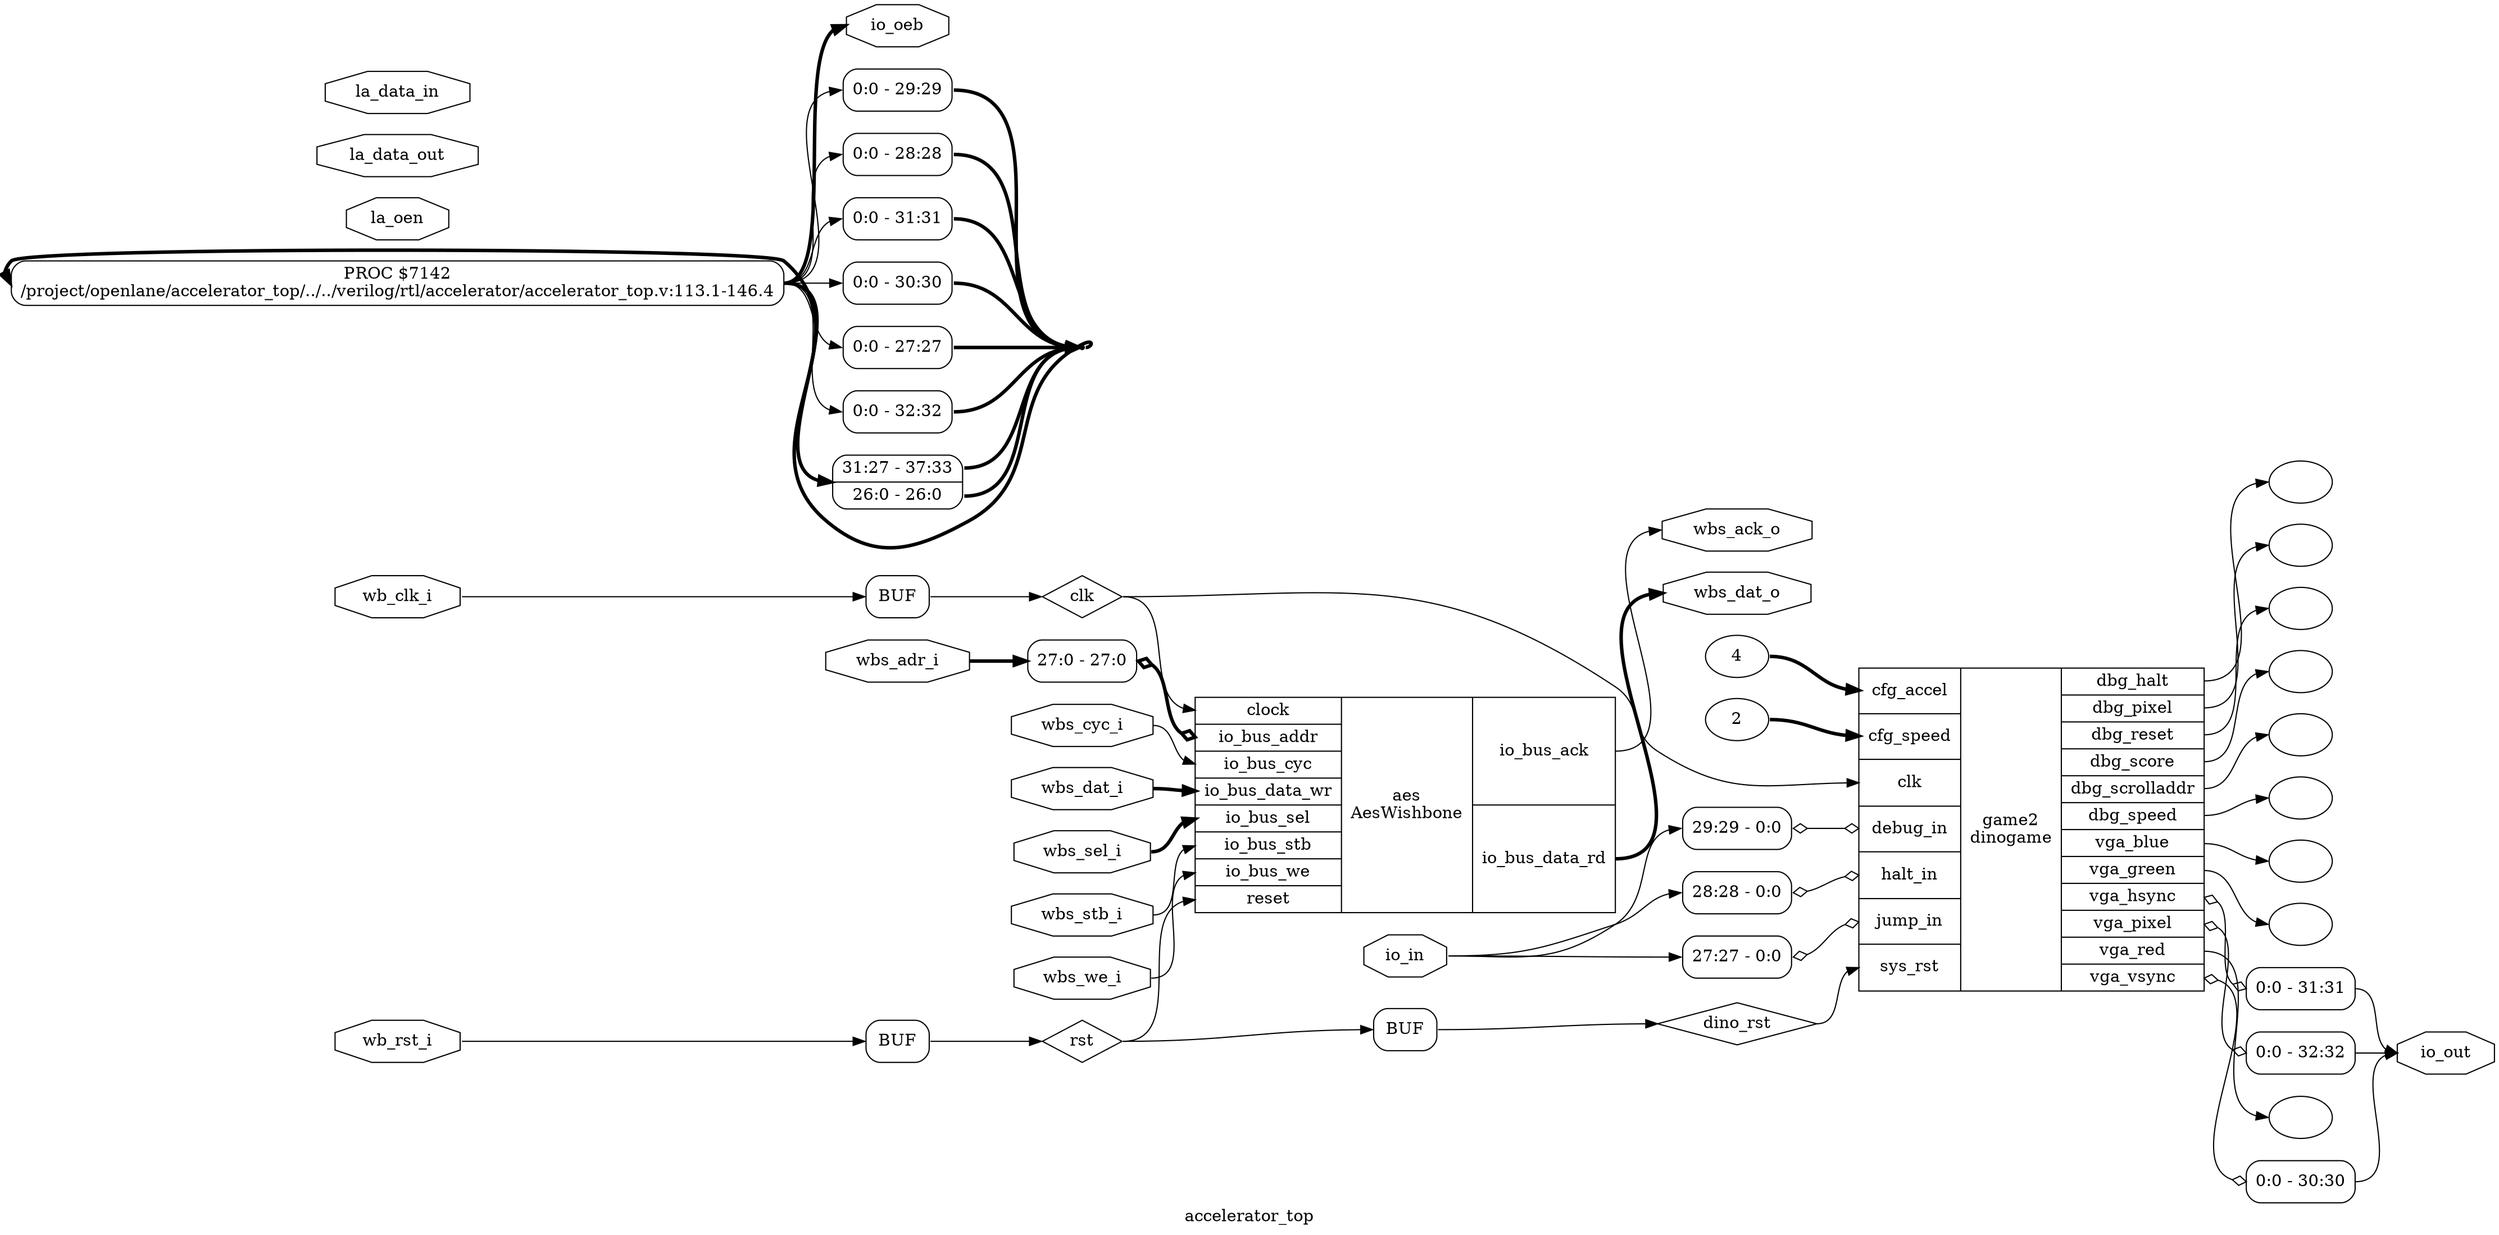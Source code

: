digraph "accelerator_top" {
label="accelerator_top";
rankdir="LR";
remincross=true;
n2 [ shape=diamond, label="dino_rst", color="black", fontcolor="black" ];
n3 [ shape=diamond, label="rst", color="black", fontcolor="black" ];
n4 [ shape=diamond, label="clk", color="black", fontcolor="black" ];
n5 [ shape=octagon, label="io_oeb", color="black", fontcolor="black" ];
n6 [ shape=octagon, label="io_out", color="black", fontcolor="black" ];
n7 [ shape=octagon, label="io_in", color="black", fontcolor="black" ];
n8 [ shape=octagon, label="la_oen", color="black", fontcolor="black" ];
n9 [ shape=octagon, label="la_data_out", color="black", fontcolor="black" ];
n10 [ shape=octagon, label="la_data_in", color="black", fontcolor="black" ];
n11 [ shape=octagon, label="wbs_dat_o", color="black", fontcolor="black" ];
n12 [ shape=octagon, label="wbs_ack_o", color="black", fontcolor="black" ];
n13 [ shape=octagon, label="wbs_adr_i", color="black", fontcolor="black" ];
n14 [ shape=octagon, label="wbs_dat_i", color="black", fontcolor="black" ];
n15 [ shape=octagon, label="wbs_sel_i", color="black", fontcolor="black" ];
n16 [ shape=octagon, label="wbs_we_i", color="black", fontcolor="black" ];
n17 [ shape=octagon, label="wbs_cyc_i", color="black", fontcolor="black" ];
n18 [ shape=octagon, label="wbs_stb_i", color="black", fontcolor="black" ];
n19 [ shape=octagon, label="wb_rst_i", color="black", fontcolor="black" ];
n20 [ shape=octagon, label="wb_clk_i", color="black", fontcolor="black" ];
v0 [ label="2" ];
v1 [ label="4" ];
v2 [ label="" ];
v3 [ label="" ];
v4 [ label="" ];
v5 [ label="" ];
v6 [ label="" ];
v7 [ label="" ];
v9 [ label="" ];
v10 [ label="" ];
v11 [ label="" ];
c39 [ shape=record, label="{{<p21> cfg_accel|<p22> cfg_speed|<p4> clk|<p23> debug_in|<p24> halt_in|<p25> jump_in|<p26> sys_rst}|game2\ndinogame|{<p27> dbg_halt|<p28> dbg_pixel|<p29> dbg_reset|<p30> dbg_score|<p31> dbg_scrolladdr|<p32> dbg_speed|<p33> vga_blue|<p34> vga_green|<p35> vga_hsync|<p36> vga_pixel|<p37> vga_red|<p38> vga_vsync}}" ];
x8 [ shape=record, style=rounded, label="<s0> 0:0 - 32:32 " ];
c39:p36:e -> x8:w [arrowhead=odiamond, arrowtail=odiamond, dir=both, color="black", label=""];
x12 [ shape=record, style=rounded, label="<s0> 0:0 - 30:30 " ];
c39:p38:e -> x12:w [arrowhead=odiamond, arrowtail=odiamond, dir=both, color="black", label=""];
x13 [ shape=record, style=rounded, label="<s0> 0:0 - 31:31 " ];
c39:p35:e -> x13:w [arrowhead=odiamond, arrowtail=odiamond, dir=both, color="black", label=""];
x14 [ shape=record, style=rounded, label="<s0> 29:29 - 0:0 " ];
x14:e -> c39:p23:w [arrowhead=odiamond, arrowtail=odiamond, dir=both, color="black", label=""];
x15 [ shape=record, style=rounded, label="<s0> 28:28 - 0:0 " ];
x15:e -> c39:p24:w [arrowhead=odiamond, arrowtail=odiamond, dir=both, color="black", label=""];
x16 [ shape=record, style=rounded, label="<s0> 27:27 - 0:0 " ];
x16:e -> c39:p25:w [arrowhead=odiamond, arrowtail=odiamond, dir=both, color="black", label=""];
c50 [ shape=record, label="{{<p40> clock|<p41> io_bus_addr|<p42> io_bus_cyc|<p43> io_bus_data_wr|<p44> io_bus_sel|<p45> io_bus_stb|<p46> io_bus_we|<p47> reset}|aes\nAesWishbone|{<p48> io_bus_ack|<p49> io_bus_data_rd}}" ];
x17 [ shape=record, style=rounded, label="<s0> 27:0 - 27:0 " ];
x17:e -> c50:p41:w [arrowhead=odiamond, arrowtail=odiamond, dir=both, color="black", style="setlinewidth(3)", label=""];
x19 [ shape=record, style=rounded, label="<s0> 0:0 - 29:29 " ];
x20 [ shape=record, style=rounded, label="<s0> 0:0 - 28:28 " ];
x21 [ shape=record, style=rounded, label="<s0> 0:0 - 31:31 " ];
x22 [ shape=record, style=rounded, label="<s0> 0:0 - 30:30 " ];
x23 [ shape=record, style=rounded, label="<s0> 0:0 - 27:27 " ];
x24 [ shape=record, style=rounded, label="<s0> 0:0 - 32:32 " ];
x25 [ shape=record, style=rounded, label="<s1> 31:27 - 37:33 |<s0> 26:0 - 26:0 " ];
p18 [shape=box, style=rounded, label="PROC $7142\n/project/openlane/accelerator_top/../../verilog/rtl/accelerator/accelerator_top.v:113.1-146.4"];
x26 [shape=box, style=rounded, label="BUF"];
x27 [shape=box, style=rounded, label="BUF"];
x28 [shape=box, style=rounded, label="BUF"];
n1 [ shape=point ];
x19:s0:e -> n1:w [color="black", style="setlinewidth(3)", label=""];
x20:s0:e -> n1:w [color="black", style="setlinewidth(3)", label=""];
x21:s0:e -> n1:w [color="black", style="setlinewidth(3)", label=""];
x22:s0:e -> n1:w [color="black", style="setlinewidth(3)", label=""];
x23:s0:e -> n1:w [color="black", style="setlinewidth(3)", label=""];
x24:s0:e -> n1:w [color="black", style="setlinewidth(3)", label=""];
x25:s0:e -> n1:w [color="black", style="setlinewidth(3)", label=""];
x25:s1:e -> n1:w [color="black", style="setlinewidth(3)", label=""];
n1:e -> p18:w [color="black", style="setlinewidth(3)", label=""];
c50:p49:e -> n11:w [color="black", style="setlinewidth(3)", label=""];
c50:p48:e -> n12:w [color="black", label=""];
n13:e -> x17:s0:w [color="black", style="setlinewidth(3)", label=""];
n14:e -> c50:p43:w [color="black", style="setlinewidth(3)", label=""];
n15:e -> c50:p44:w [color="black", style="setlinewidth(3)", label=""];
n16:e -> c50:p46:w [color="black", label=""];
n17:e -> c50:p42:w [color="black", label=""];
n18:e -> c50:p45:w [color="black", label=""];
n19:e -> x27:w:w [color="black", label=""];
x28:e:e -> n2:w [color="black", label=""];
n2:e -> c39:p26:w [color="black", label=""];
n20:e -> x26:w:w [color="black", label=""];
x27:e:e -> n3:w [color="black", label=""];
n3:e -> c50:p47:w [color="black", label=""];
n3:e -> x28:w:w [color="black", label=""];
x26:e:e -> n4:w [color="black", label=""];
n4:e -> c39:p4:w [color="black", label=""];
n4:e -> c50:p40:w [color="black", label=""];
p18:e -> n5:w [color="black", style="setlinewidth(3)", label=""];
x12:s0:e -> n6:w [color="black", label=""];
x13:s0:e -> n6:w [color="black", label=""];
x8:s0:e -> n6:w [color="black", label=""];
n7:e -> x14:s0:w [color="black", label=""];
n7:e -> x15:s0:w [color="black", label=""];
n7:e -> x16:s0:w [color="black", label=""];
v0:e -> c39:p22:w [color="black", style="setlinewidth(3)", label=""];
v1:e -> c39:p21:w [color="black", style="setlinewidth(3)", label=""];
c39:p34:e -> v10:w [color="black", label=""];
c39:p37:e -> v11:w [color="black", label=""];
c39:p30:e -> v2:w [color="black", label=""];
c39:p32:e -> v3:w [color="black", label=""];
c39:p31:e -> v4:w [color="black", label=""];
c39:p28:e -> v5:w [color="black", label=""];
c39:p27:e -> v6:w [color="black", label=""];
c39:p29:e -> v7:w [color="black", label=""];
c39:p33:e -> v9:w [color="black", label=""];
p18:e -> x19:w [color="black", label=""];
p18:e -> x20:w [color="black", label=""];
p18:e -> x21:w [color="black", label=""];
p18:e -> x22:w [color="black", label=""];
p18:e -> x23:w [color="black", label=""];
p18:e -> x24:w [color="black", label=""];
p18:e -> x25:w [color="black", style="setlinewidth(3)", label=""];
}
